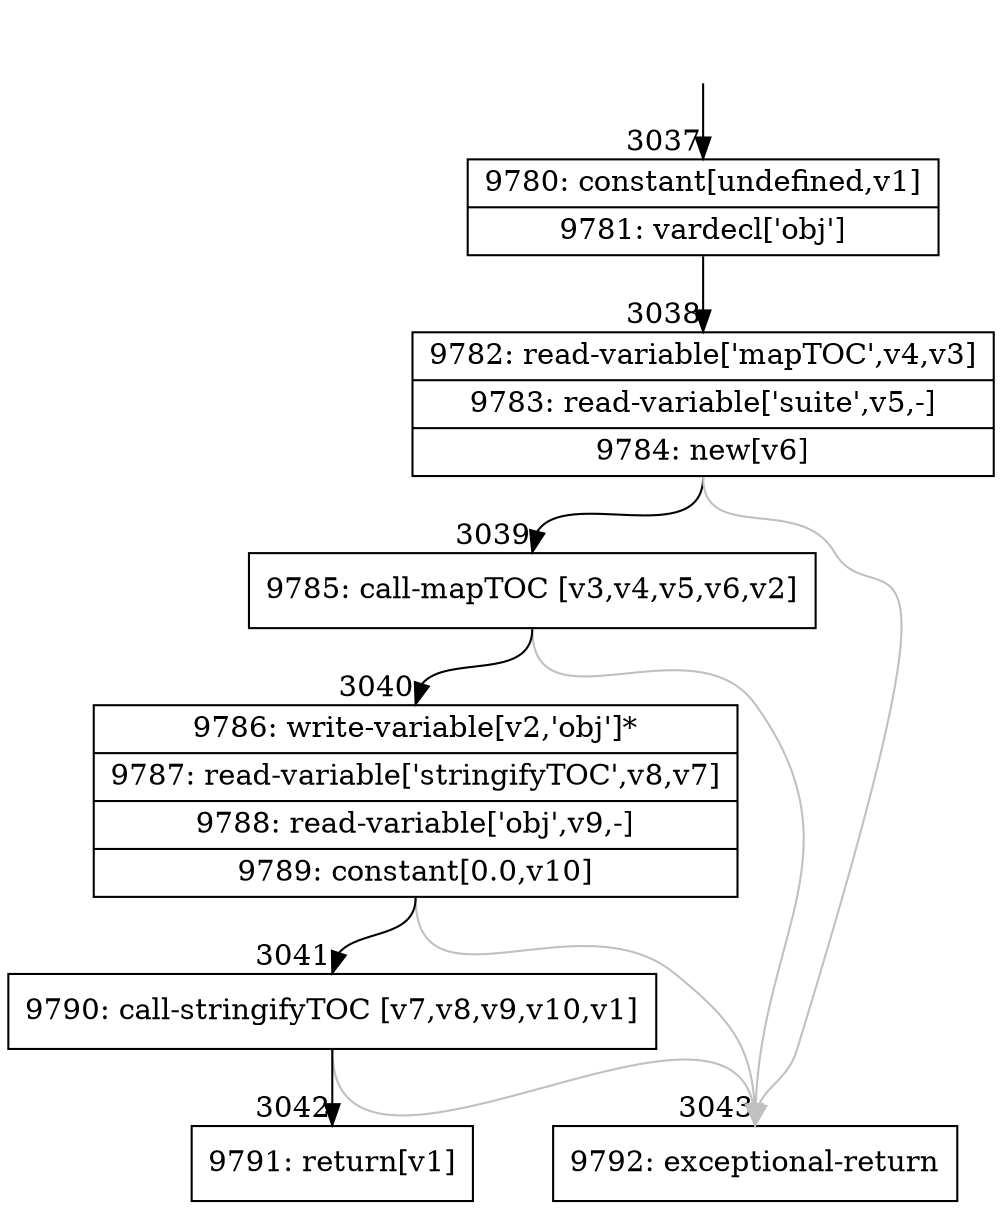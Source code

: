 digraph {
rankdir="TD"
BB_entry270[shape=none,label=""];
BB_entry270 -> BB3037 [tailport=s, headport=n, headlabel="    3037"]
BB3037 [shape=record label="{9780: constant[undefined,v1]|9781: vardecl['obj']}" ] 
BB3037 -> BB3038 [tailport=s, headport=n, headlabel="      3038"]
BB3038 [shape=record label="{9782: read-variable['mapTOC',v4,v3]|9783: read-variable['suite',v5,-]|9784: new[v6]}" ] 
BB3038 -> BB3039 [tailport=s, headport=n, headlabel="      3039"]
BB3038 -> BB3043 [tailport=s, headport=n, color=gray, headlabel="      3043"]
BB3039 [shape=record label="{9785: call-mapTOC [v3,v4,v5,v6,v2]}" ] 
BB3039 -> BB3040 [tailport=s, headport=n, headlabel="      3040"]
BB3039 -> BB3043 [tailport=s, headport=n, color=gray]
BB3040 [shape=record label="{9786: write-variable[v2,'obj']*|9787: read-variable['stringifyTOC',v8,v7]|9788: read-variable['obj',v9,-]|9789: constant[0.0,v10]}" ] 
BB3040 -> BB3041 [tailport=s, headport=n, headlabel="      3041"]
BB3040 -> BB3043 [tailport=s, headport=n, color=gray]
BB3041 [shape=record label="{9790: call-stringifyTOC [v7,v8,v9,v10,v1]}" ] 
BB3041 -> BB3042 [tailport=s, headport=n, headlabel="      3042"]
BB3041 -> BB3043 [tailport=s, headport=n, color=gray]
BB3042 [shape=record label="{9791: return[v1]}" ] 
BB3043 [shape=record label="{9792: exceptional-return}" ] 
//#$~ 3523
}
